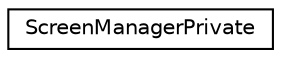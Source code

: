 digraph "类继承关系图"
{
  edge [fontname="Helvetica",fontsize="10",labelfontname="Helvetica",labelfontsize="10"];
  node [fontname="Helvetica",fontsize="10",shape=record];
  rankdir="LR";
  Node0 [label="ScreenManagerPrivate",height=0.2,width=0.4,color="black", fillcolor="white", style="filled",URL="$class_screen_manager_private.html"];
}

